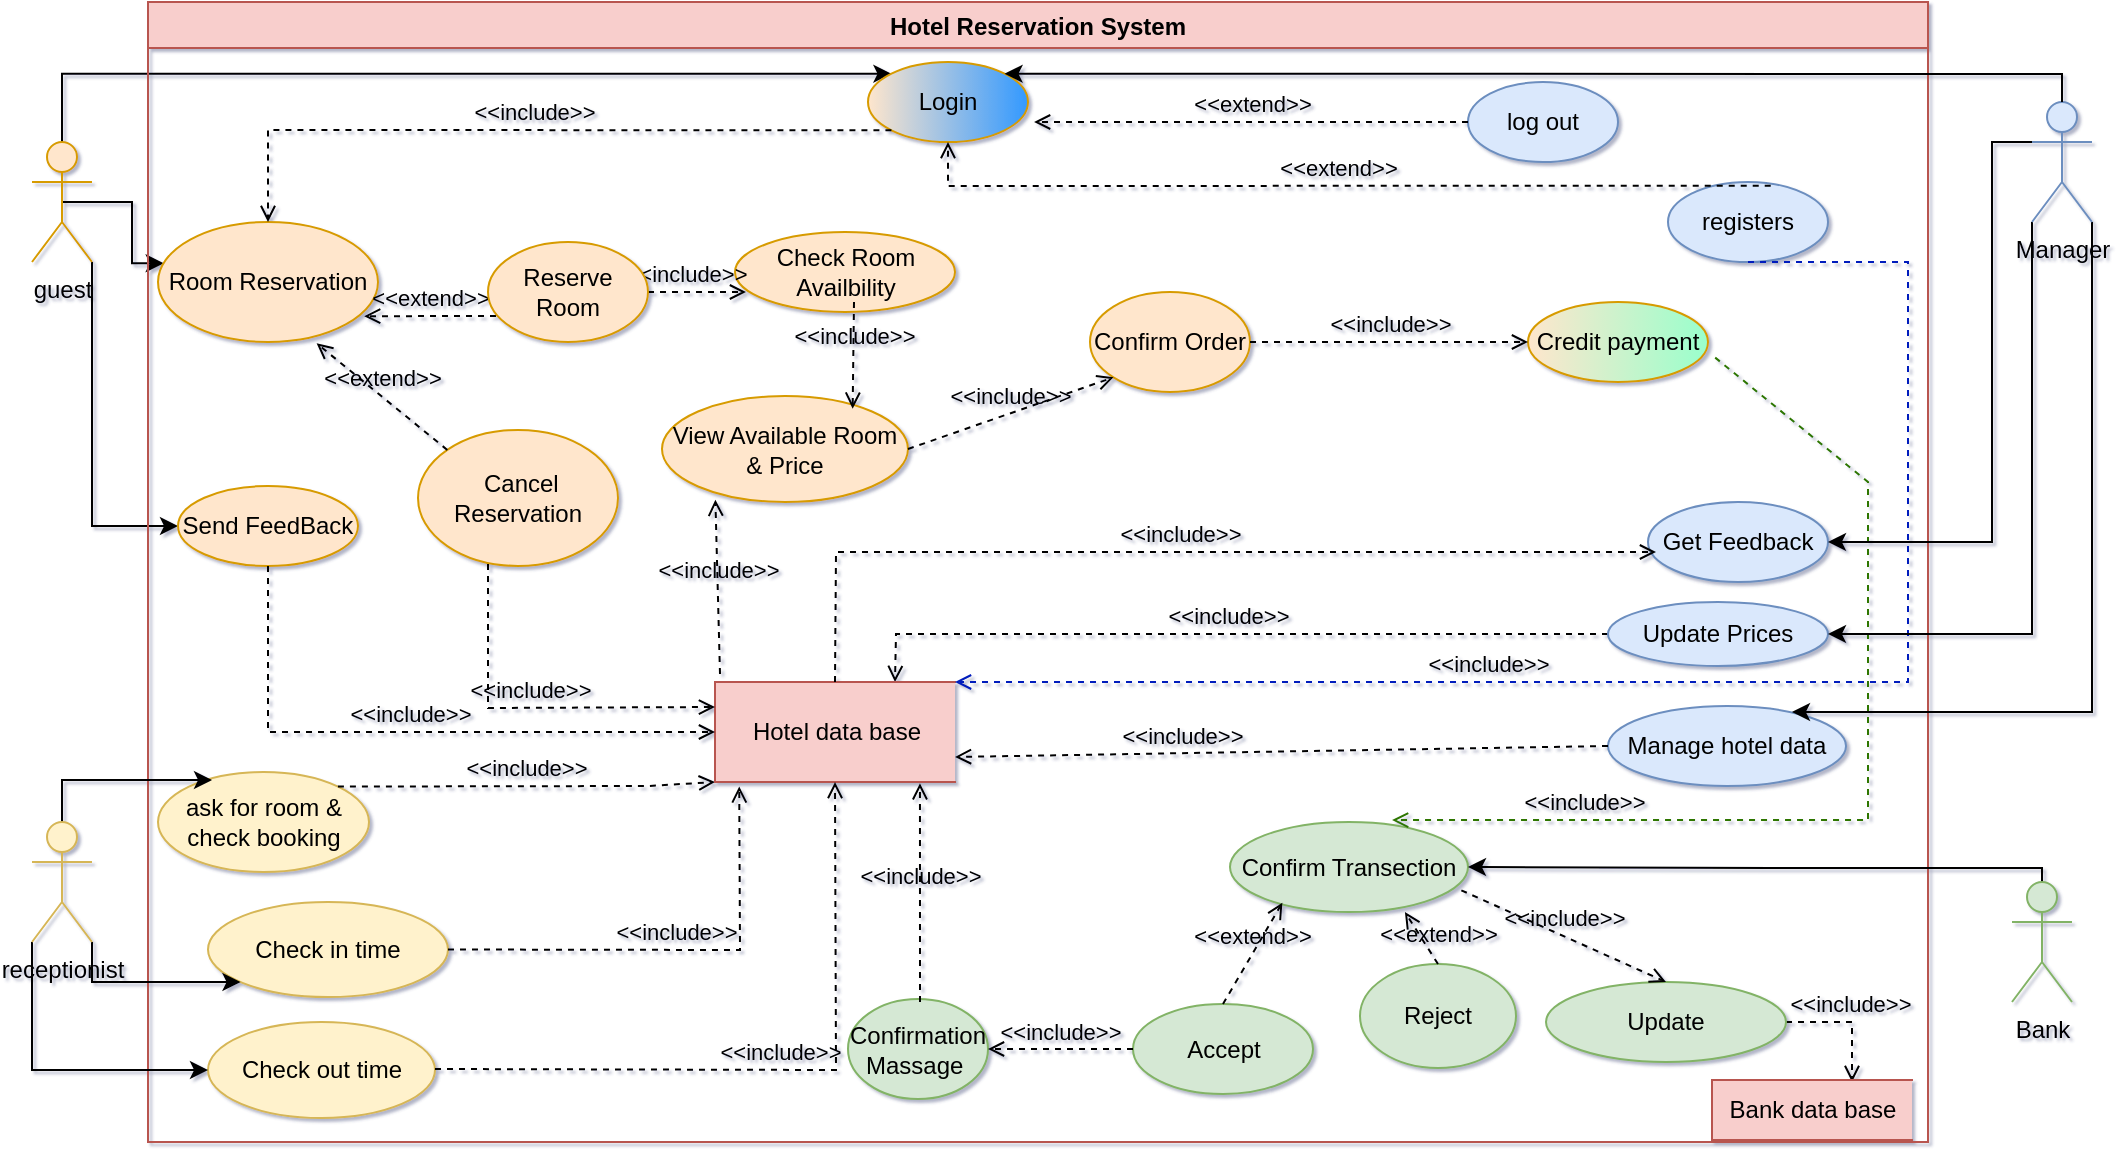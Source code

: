 <mxfile version="16.1.2" type="github">
  <diagram id="2-V__d1XPRfBeipLiVIh" name="Page-1">
    <mxGraphModel dx="1021" dy="967" grid="0" gridSize="10" guides="1" tooltips="1" connect="1" arrows="1" fold="1" page="0" pageScale="1" pageWidth="850" pageHeight="1100" math="0" shadow="1">
      <root>
        <mxCell id="0" />
        <mxCell id="1" parent="0" />
        <mxCell id="g6fRVF89N0frr8c6gZ4i-14" style="edgeStyle=orthogonalEdgeStyle;rounded=0;jumpSize=6;orthogonalLoop=1;jettySize=auto;html=1;exitX=0.5;exitY=0.5;exitDx=0;exitDy=0;exitPerimeter=0;entryX=0.026;entryY=0.344;entryDx=0;entryDy=0;entryPerimeter=0;endSize=6;strokeWidth=1;" parent="1" source="XcRsSz3dHbmi5cUPa2XA-1" target="XcRsSz3dHbmi5cUPa2XA-9" edge="1">
          <mxGeometry relative="1" as="geometry" />
        </mxCell>
        <mxCell id="WZFf5T6H3l5eF_3KUhfD-8" style="edgeStyle=orthogonalEdgeStyle;rounded=0;orthogonalLoop=1;jettySize=auto;html=1;exitX=1;exitY=1;exitDx=0;exitDy=0;exitPerimeter=0;entryX=0;entryY=0.5;entryDx=0;entryDy=0;" parent="1" source="XcRsSz3dHbmi5cUPa2XA-1" target="MNG2Wnu7vpZ2kROJvoPU-10" edge="1">
          <mxGeometry relative="1" as="geometry" />
        </mxCell>
        <mxCell id="M_COvaCvX46usvArkKA6-1" style="edgeStyle=orthogonalEdgeStyle;rounded=0;orthogonalLoop=1;jettySize=auto;html=1;exitX=0.5;exitY=0;exitDx=0;exitDy=0;exitPerimeter=0;entryX=0;entryY=0;entryDx=0;entryDy=0;" parent="1" source="XcRsSz3dHbmi5cUPa2XA-1" target="XcRsSz3dHbmi5cUPa2XA-4" edge="1">
          <mxGeometry relative="1" as="geometry" />
        </mxCell>
        <mxCell id="XcRsSz3dHbmi5cUPa2XA-1" value="guest" style="shape=umlActor;verticalLabelPosition=bottom;verticalAlign=top;html=1;outlineConnect=0;fillColor=#ffe6cc;strokeColor=#d79b00;" parent="1" vertex="1">
          <mxGeometry x="120" y="-60" width="30" height="60" as="geometry" />
        </mxCell>
        <mxCell id="XcRsSz3dHbmi5cUPa2XA-2" value="Hotel Reservation System" style="swimlane;fillColor=#f8cecc;strokeColor=#b85450;" parent="1" vertex="1">
          <mxGeometry x="178" y="-130" width="890" height="570" as="geometry">
            <mxRectangle x="200" y="-140" width="180" height="23" as="alternateBounds" />
          </mxGeometry>
        </mxCell>
        <mxCell id="MNG2Wnu7vpZ2kROJvoPU-4" value="&amp;lt;&amp;lt;include&amp;gt;&amp;gt;" style="html=1;verticalAlign=bottom;labelBackgroundColor=none;endArrow=open;endFill=0;dashed=1;rounded=0;exitX=0;exitY=0.5;exitDx=0;exitDy=0;entryX=0.75;entryY=0;entryDx=0;entryDy=0;" parent="XcRsSz3dHbmi5cUPa2XA-2" source="MNG2Wnu7vpZ2kROJvoPU-2" target="g6fRVF89N0frr8c6gZ4i-6" edge="1">
          <mxGeometry width="160" relative="1" as="geometry">
            <mxPoint x="370" y="290" as="sourcePoint" />
            <mxPoint x="410" y="270" as="targetPoint" />
            <Array as="points">
              <mxPoint x="374" y="316" />
            </Array>
          </mxGeometry>
        </mxCell>
        <mxCell id="XcRsSz3dHbmi5cUPa2XA-4" value="Login" style="ellipse;whiteSpace=wrap;html=1;gradientDirection=east;fillColor=#ffe6cc;strokeColor=#d79b00;gradientColor=#3399FF;" parent="XcRsSz3dHbmi5cUPa2XA-2" vertex="1">
          <mxGeometry x="360" y="30" width="80" height="40" as="geometry" />
        </mxCell>
        <mxCell id="XcRsSz3dHbmi5cUPa2XA-7" value="Check Room Availbility" style="ellipse;whiteSpace=wrap;html=1;fillColor=#ffe6cc;strokeColor=#d79b00;" parent="XcRsSz3dHbmi5cUPa2XA-2" vertex="1">
          <mxGeometry x="293.5" y="115" width="110" height="40" as="geometry" />
        </mxCell>
        <mxCell id="XcRsSz3dHbmi5cUPa2XA-9" value="Room Reservation" style="ellipse;whiteSpace=wrap;html=1;fillColor=#ffe6cc;strokeColor=#d79b00;" parent="XcRsSz3dHbmi5cUPa2XA-2" vertex="1">
          <mxGeometry x="5" y="110" width="110" height="60" as="geometry" />
        </mxCell>
        <mxCell id="Sf3XW1H4hBjx1v4OMdXL-1" value="Manage hotel data" style="ellipse;whiteSpace=wrap;html=1;fillColor=#dae8fc;strokeColor=#6c8ebf;" parent="XcRsSz3dHbmi5cUPa2XA-2" vertex="1">
          <mxGeometry x="730" y="352" width="119" height="40" as="geometry" />
        </mxCell>
        <mxCell id="Sf3XW1H4hBjx1v4OMdXL-6" value="ask for room &amp;amp; check booking" style="ellipse;whiteSpace=wrap;html=1;fillColor=#fff2cc;strokeColor=#d6b656;" parent="XcRsSz3dHbmi5cUPa2XA-2" vertex="1">
          <mxGeometry x="5" y="385" width="105.5" height="50" as="geometry" />
        </mxCell>
        <mxCell id="Sf3XW1H4hBjx1v4OMdXL-7" value="Check in time" style="ellipse;whiteSpace=wrap;html=1;fillColor=#fff2cc;strokeColor=#d6b656;" parent="XcRsSz3dHbmi5cUPa2XA-2" vertex="1">
          <mxGeometry x="30" y="450" width="120" height="47.5" as="geometry" />
        </mxCell>
        <mxCell id="Sf3XW1H4hBjx1v4OMdXL-8" value="Confirm Transection" style="ellipse;whiteSpace=wrap;html=1;fillColor=#d5e8d4;strokeColor=#82b366;" parent="XcRsSz3dHbmi5cUPa2XA-2" vertex="1">
          <mxGeometry x="541" y="410" width="119" height="45" as="geometry" />
        </mxCell>
        <mxCell id="_IYdy7Do-wZ9eUBrCJ6A-9" value="View Available Room &amp;amp; Price" style="ellipse;whiteSpace=wrap;html=1;fillColor=#ffe6cc;strokeColor=#d79b00;" parent="XcRsSz3dHbmi5cUPa2XA-2" vertex="1">
          <mxGeometry x="257" y="197" width="123" height="53" as="geometry" />
        </mxCell>
        <mxCell id="_IYdy7Do-wZ9eUBrCJ6A-16" value="Accept" style="ellipse;whiteSpace=wrap;html=1;fillColor=#d5e8d4;strokeColor=#82b366;" parent="XcRsSz3dHbmi5cUPa2XA-2" vertex="1">
          <mxGeometry x="492.5" y="501" width="90" height="45" as="geometry" />
        </mxCell>
        <mxCell id="_IYdy7Do-wZ9eUBrCJ6A-17" value="Reject" style="ellipse;whiteSpace=wrap;html=1;fillColor=#d5e8d4;strokeColor=#82b366;" parent="XcRsSz3dHbmi5cUPa2XA-2" vertex="1">
          <mxGeometry x="606" y="481" width="78" height="52" as="geometry" />
        </mxCell>
        <mxCell id="_IYdy7Do-wZ9eUBrCJ6A-19" value="&amp;lt;&amp;lt;include&amp;gt;&amp;gt;" style="html=1;verticalAlign=bottom;labelBackgroundColor=none;endArrow=open;endFill=0;dashed=1;rounded=0;exitX=1;exitY=0.5;exitDx=0;exitDy=0;" parent="XcRsSz3dHbmi5cUPa2XA-2" source="_IYdy7Do-wZ9eUBrCJ6A-22" edge="1">
          <mxGeometry width="160" relative="1" as="geometry">
            <mxPoint x="852" y="540" as="sourcePoint" />
            <mxPoint x="852" y="540" as="targetPoint" />
            <Array as="points">
              <mxPoint x="852" y="510" />
            </Array>
          </mxGeometry>
        </mxCell>
        <mxCell id="_IYdy7Do-wZ9eUBrCJ6A-20" value="&amp;lt;&amp;lt;extend&amp;gt;&amp;gt;" style="html=1;verticalAlign=bottom;labelBackgroundColor=none;endArrow=open;endFill=0;dashed=1;rounded=0;entryX=0.22;entryY=0.897;entryDx=0;entryDy=0;exitX=0.5;exitY=0;exitDx=0;exitDy=0;entryPerimeter=0;" parent="XcRsSz3dHbmi5cUPa2XA-2" source="_IYdy7Do-wZ9eUBrCJ6A-16" target="Sf3XW1H4hBjx1v4OMdXL-8" edge="1">
          <mxGeometry width="160" relative="1" as="geometry">
            <mxPoint x="-90" y="272.5" as="sourcePoint" />
            <mxPoint x="-173.285" y="226.688" as="targetPoint" />
            <Array as="points" />
          </mxGeometry>
        </mxCell>
        <mxCell id="_IYdy7Do-wZ9eUBrCJ6A-21" value="&amp;lt;&amp;lt;extend&amp;gt;&amp;gt;" style="html=1;verticalAlign=bottom;labelBackgroundColor=none;endArrow=open;endFill=0;dashed=1;rounded=0;entryX=0.735;entryY=1.001;entryDx=0;entryDy=0;exitX=0.5;exitY=0;exitDx=0;exitDy=0;entryPerimeter=0;" parent="XcRsSz3dHbmi5cUPa2XA-2" source="_IYdy7Do-wZ9eUBrCJ6A-17" target="Sf3XW1H4hBjx1v4OMdXL-8" edge="1">
          <mxGeometry x="-0.671" y="-3" width="160" relative="1" as="geometry">
            <mxPoint x="479" y="341.5" as="sourcePoint" />
            <mxPoint x="398.53" y="275.949" as="targetPoint" />
            <mxPoint as="offset" />
          </mxGeometry>
        </mxCell>
        <mxCell id="_IYdy7Do-wZ9eUBrCJ6A-22" value="Update" style="ellipse;whiteSpace=wrap;html=1;fillColor=#d5e8d4;strokeColor=#82b366;" parent="XcRsSz3dHbmi5cUPa2XA-2" vertex="1">
          <mxGeometry x="699" y="490" width="120" height="40" as="geometry" />
        </mxCell>
        <mxCell id="_IYdy7Do-wZ9eUBrCJ6A-26" value="&amp;lt;&amp;lt;include&amp;gt;&amp;gt;" style="html=1;verticalAlign=bottom;labelBackgroundColor=none;endArrow=open;endFill=0;dashed=1;rounded=0;entryX=0.5;entryY=0;entryDx=0;entryDy=0;endSize=6;jumpSize=6;strokeWidth=1;exitX=0;exitY=1;exitDx=0;exitDy=0;" parent="XcRsSz3dHbmi5cUPa2XA-2" source="XcRsSz3dHbmi5cUPa2XA-4" target="XcRsSz3dHbmi5cUPa2XA-9" edge="1">
          <mxGeometry width="160" relative="1" as="geometry">
            <mxPoint x="355" y="70" as="sourcePoint" />
            <mxPoint x="350" y="130" as="targetPoint" />
            <Array as="points">
              <mxPoint x="60" y="64" />
            </Array>
          </mxGeometry>
        </mxCell>
        <mxCell id="_IYdy7Do-wZ9eUBrCJ6A-32" value="&amp;lt;&amp;lt;include&amp;gt;&amp;gt;" style="html=1;verticalAlign=bottom;labelBackgroundColor=none;endArrow=open;endFill=0;dashed=1;rounded=0;entryX=0.775;entryY=0.12;entryDx=0;entryDy=0;entryPerimeter=0;" parent="XcRsSz3dHbmi5cUPa2XA-2" target="_IYdy7Do-wZ9eUBrCJ6A-9" edge="1">
          <mxGeometry width="160" relative="1" as="geometry">
            <mxPoint x="353" y="150" as="sourcePoint" />
            <mxPoint x="360" y="140" as="targetPoint" />
            <Array as="points" />
          </mxGeometry>
        </mxCell>
        <mxCell id="_IYdy7Do-wZ9eUBrCJ6A-70" value="&amp;lt;&amp;lt;include&amp;gt;&amp;gt;" style="html=1;verticalAlign=bottom;labelBackgroundColor=none;endArrow=open;endFill=0;dashed=1;rounded=0;exitX=1;exitY=0;exitDx=0;exitDy=0;entryX=0;entryY=1;entryDx=0;entryDy=0;" parent="XcRsSz3dHbmi5cUPa2XA-2" source="Sf3XW1H4hBjx1v4OMdXL-6" target="g6fRVF89N0frr8c6gZ4i-6" edge="1">
          <mxGeometry width="160" relative="1" as="geometry">
            <mxPoint x="161.25" y="477.5" as="sourcePoint" />
            <mxPoint x="309.04" y="223.28" as="targetPoint" />
            <Array as="points">
              <mxPoint x="250" y="392" />
            </Array>
          </mxGeometry>
        </mxCell>
        <mxCell id="_IYdy7Do-wZ9eUBrCJ6A-74" value="Confirmation Massage&amp;nbsp;" style="ellipse;whiteSpace=wrap;html=1;fillColor=#d5e8d4;strokeColor=#82b366;" parent="XcRsSz3dHbmi5cUPa2XA-2" vertex="1">
          <mxGeometry x="350" y="498.5" width="70" height="50" as="geometry" />
        </mxCell>
        <mxCell id="_IYdy7Do-wZ9eUBrCJ6A-76" value="&amp;lt;&amp;lt;include&amp;gt;&amp;gt;" style="html=1;verticalAlign=bottom;labelBackgroundColor=none;endArrow=open;endFill=0;dashed=1;rounded=0;entryX=1;entryY=0.5;entryDx=0;entryDy=0;" parent="XcRsSz3dHbmi5cUPa2XA-2" source="_IYdy7Do-wZ9eUBrCJ6A-16" target="_IYdy7Do-wZ9eUBrCJ6A-74" edge="1">
          <mxGeometry width="160" relative="1" as="geometry">
            <mxPoint x="872.0" y="350" as="sourcePoint" />
            <mxPoint x="440" y="530" as="targetPoint" />
          </mxGeometry>
        </mxCell>
        <mxCell id="_IYdy7Do-wZ9eUBrCJ6A-33" value="&amp;lt;&amp;lt;include&amp;gt;&amp;gt;" style="html=1;verticalAlign=bottom;labelBackgroundColor=none;endArrow=open;endFill=0;dashed=1;rounded=0;exitX=1;exitY=0.5;exitDx=0;exitDy=0;entryX=0.101;entryY=1.044;entryDx=0;entryDy=0;entryPerimeter=0;" parent="XcRsSz3dHbmi5cUPa2XA-2" source="Sf3XW1H4hBjx1v4OMdXL-7" target="g6fRVF89N0frr8c6gZ4i-6" edge="1">
          <mxGeometry width="160" relative="1" as="geometry">
            <mxPoint x="261.95" y="150.64" as="sourcePoint" />
            <mxPoint x="340" y="230" as="targetPoint" />
            <Array as="points">
              <mxPoint x="296" y="474" />
            </Array>
          </mxGeometry>
        </mxCell>
        <mxCell id="_IYdy7Do-wZ9eUBrCJ6A-78" value="&amp;lt;&amp;lt;include&amp;gt;&amp;gt;" style="html=1;verticalAlign=bottom;labelBackgroundColor=none;endArrow=open;endFill=0;dashed=1;rounded=0;entryX=1;entryY=0.75;entryDx=0;entryDy=0;exitX=0;exitY=0.5;exitDx=0;exitDy=0;" parent="XcRsSz3dHbmi5cUPa2XA-2" source="Sf3XW1H4hBjx1v4OMdXL-1" edge="1">
          <mxGeometry x="0.306" width="160" relative="1" as="geometry">
            <mxPoint x="730" y="370" as="sourcePoint" />
            <mxPoint x="403.5" y="377.5" as="targetPoint" />
            <Array as="points" />
            <mxPoint as="offset" />
          </mxGeometry>
        </mxCell>
        <mxCell id="vngWo0SiOwcMVRFuQw_g-2" value="&amp;nbsp;Cancel Reservation" style="ellipse;whiteSpace=wrap;html=1;fillColor=#ffe6cc;strokeColor=#d79b00;" parent="XcRsSz3dHbmi5cUPa2XA-2" vertex="1">
          <mxGeometry x="135" y="214" width="100" height="68" as="geometry" />
        </mxCell>
        <mxCell id="vngWo0SiOwcMVRFuQw_g-3" value="&amp;lt;&amp;lt;extend&amp;gt;&amp;gt;" style="html=1;verticalAlign=bottom;labelBackgroundColor=none;endArrow=open;endFill=0;dashed=1;rounded=0;entryX=0.937;entryY=0.785;entryDx=0;entryDy=0;exitX=0.05;exitY=0.74;exitDx=0;exitDy=0;entryPerimeter=0;exitPerimeter=0;" parent="XcRsSz3dHbmi5cUPa2XA-2" source="vngWo0SiOwcMVRFuQw_g-1" target="XcRsSz3dHbmi5cUPa2XA-9" edge="1">
          <mxGeometry width="160" relative="1" as="geometry">
            <mxPoint x="20.0" y="226.25" as="sourcePoint" />
            <mxPoint x="36.039" y="151.175" as="targetPoint" />
            <Array as="points" />
          </mxGeometry>
        </mxCell>
        <mxCell id="vngWo0SiOwcMVRFuQw_g-4" value="&amp;lt;&amp;lt;extend&amp;gt;&amp;gt;" style="html=1;verticalAlign=bottom;labelBackgroundColor=none;endArrow=open;endFill=0;dashed=1;rounded=0;entryX=0.721;entryY=1.011;entryDx=0;entryDy=0;exitX=0;exitY=0;exitDx=0;exitDy=0;entryPerimeter=0;" parent="XcRsSz3dHbmi5cUPa2XA-2" source="vngWo0SiOwcMVRFuQw_g-2" target="XcRsSz3dHbmi5cUPa2XA-9" edge="1">
          <mxGeometry width="160" relative="1" as="geometry">
            <mxPoint x="30.0" y="236.25" as="sourcePoint" />
            <mxPoint x="46.039" y="161.175" as="targetPoint" />
          </mxGeometry>
        </mxCell>
        <mxCell id="vngWo0SiOwcMVRFuQw_g-6" value="&amp;lt;&amp;lt;include&amp;gt;&amp;gt;" style="html=1;verticalAlign=bottom;labelBackgroundColor=none;endArrow=open;endFill=0;dashed=1;rounded=0;startArrow=none;" parent="XcRsSz3dHbmi5cUPa2XA-2" source="vngWo0SiOwcMVRFuQw_g-1" edge="1">
          <mxGeometry x="-0.222" width="160" relative="1" as="geometry">
            <mxPoint x="220" y="155" as="sourcePoint" />
            <mxPoint x="299" y="145" as="targetPoint" />
            <Array as="points" />
            <mxPoint as="offset" />
          </mxGeometry>
        </mxCell>
        <mxCell id="vngWo0SiOwcMVRFuQw_g-7" value="&amp;lt;&amp;lt;include&amp;gt;&amp;gt;" style="html=1;verticalAlign=bottom;labelBackgroundColor=none;endArrow=open;endFill=0;dashed=1;rounded=0;entryX=0.854;entryY=1.013;entryDx=0;entryDy=0;entryPerimeter=0;" parent="XcRsSz3dHbmi5cUPa2XA-2" target="g6fRVF89N0frr8c6gZ4i-6" edge="1">
          <mxGeometry width="160" relative="1" as="geometry">
            <mxPoint x="386" y="500" as="sourcePoint" />
            <mxPoint x="430" y="230" as="targetPoint" />
            <Array as="points" />
          </mxGeometry>
        </mxCell>
        <mxCell id="g6fRVF89N0frr8c6gZ4i-6" value="Hotel data base" style="html=1;dashed=0;whitespace=wrap;shape=partialRectangle;right=0;fillColor=#f8cecc;strokeColor=#b85450;" parent="XcRsSz3dHbmi5cUPa2XA-2" vertex="1">
          <mxGeometry x="283.5" y="340" width="120" height="50" as="geometry" />
        </mxCell>
        <mxCell id="g6fRVF89N0frr8c6gZ4i-7" value="Bank data base" style="html=1;dashed=0;whitespace=wrap;shape=partialRectangle;right=0;fillColor=#f8cecc;strokeColor=#b85450;" parent="XcRsSz3dHbmi5cUPa2XA-2" vertex="1">
          <mxGeometry x="782" y="539" width="100" height="30" as="geometry" />
        </mxCell>
        <mxCell id="g6fRVF89N0frr8c6gZ4i-10" value="log out" style="ellipse;whiteSpace=wrap;html=1;fillColor=#dae8fc;strokeColor=#6c8ebf;" parent="XcRsSz3dHbmi5cUPa2XA-2" vertex="1">
          <mxGeometry x="660" y="40" width="75" height="40" as="geometry" />
        </mxCell>
        <mxCell id="g6fRVF89N0frr8c6gZ4i-9" value="&amp;lt;&amp;lt;extend&amp;gt;&amp;gt;" style="html=1;verticalAlign=bottom;labelBackgroundColor=none;endArrow=open;endFill=0;dashed=1;rounded=0;exitX=0;exitY=0.5;exitDx=0;exitDy=0;entryX=1.038;entryY=0.75;entryDx=0;entryDy=0;entryPerimeter=0;" parent="XcRsSz3dHbmi5cUPa2XA-2" source="g6fRVF89N0frr8c6gZ4i-10" target="XcRsSz3dHbmi5cUPa2XA-4" edge="1">
          <mxGeometry width="160" relative="1" as="geometry">
            <mxPoint x="480" y="90" as="sourcePoint" />
            <mxPoint x="420" y="70" as="targetPoint" />
          </mxGeometry>
        </mxCell>
        <mxCell id="g6fRVF89N0frr8c6gZ4i-11" value="registers" style="ellipse;whiteSpace=wrap;html=1;fillColor=#dae8fc;strokeColor=#6c8ebf;" parent="XcRsSz3dHbmi5cUPa2XA-2" vertex="1">
          <mxGeometry x="760" y="90" width="80" height="40" as="geometry" />
        </mxCell>
        <mxCell id="g6fRVF89N0frr8c6gZ4i-13" value="&amp;lt;&amp;lt;extend&amp;gt;&amp;gt;" style="html=1;verticalAlign=bottom;labelBackgroundColor=none;endArrow=open;endFill=0;dashed=1;rounded=0;exitX=0.642;exitY=0.046;exitDx=0;exitDy=0;entryX=0.5;entryY=1;entryDx=0;entryDy=0;exitPerimeter=0;" parent="XcRsSz3dHbmi5cUPa2XA-2" source="g6fRVF89N0frr8c6gZ4i-11" target="XcRsSz3dHbmi5cUPa2XA-4" edge="1">
          <mxGeometry width="160" relative="1" as="geometry">
            <mxPoint x="430.0" y="170" as="sourcePoint" />
            <mxPoint x="430" y="80" as="targetPoint" />
            <Array as="points">
              <mxPoint x="400" y="92" />
            </Array>
          </mxGeometry>
        </mxCell>
        <mxCell id="g6fRVF89N0frr8c6gZ4i-15" value="&amp;lt;&amp;lt;include&amp;gt;&amp;gt;" style="html=1;verticalAlign=bottom;labelBackgroundColor=none;endArrow=open;endFill=0;dashed=1;rounded=0;exitX=0.5;exitY=1;exitDx=0;exitDy=0;fillColor=#0050ef;strokeColor=#001DBC;entryX=1;entryY=0;entryDx=0;entryDy=0;" parent="XcRsSz3dHbmi5cUPa2XA-2" source="g6fRVF89N0frr8c6gZ4i-11" edge="1" target="g6fRVF89N0frr8c6gZ4i-6">
          <mxGeometry x="0.306" width="160" relative="1" as="geometry">
            <mxPoint x="780" y="140" as="sourcePoint" />
            <mxPoint x="410" y="340" as="targetPoint" />
            <Array as="points">
              <mxPoint x="820" y="130" />
              <mxPoint x="880" y="130" />
              <mxPoint x="880" y="340" />
            </Array>
            <mxPoint as="offset" />
          </mxGeometry>
        </mxCell>
        <mxCell id="MNG2Wnu7vpZ2kROJvoPU-2" value="Update Prices" style="ellipse;whiteSpace=wrap;html=1;fillColor=#dae8fc;strokeColor=#6c8ebf;" parent="XcRsSz3dHbmi5cUPa2XA-2" vertex="1">
          <mxGeometry x="730" y="300" width="110" height="32" as="geometry" />
        </mxCell>
        <mxCell id="MNG2Wnu7vpZ2kROJvoPU-6" value="Credit payment" style="ellipse;whiteSpace=wrap;html=1;fillColor=#ffe6cc;strokeColor=#d79b00;gradientColor=#99FFCC;gradientDirection=east;" parent="XcRsSz3dHbmi5cUPa2XA-2" vertex="1">
          <mxGeometry x="690" y="150" width="90" height="40" as="geometry" />
        </mxCell>
        <mxCell id="WZFf5T6H3l5eF_3KUhfD-1" value="Confirm Order" style="ellipse;whiteSpace=wrap;html=1;fillColor=#ffe6cc;strokeColor=#d79b00;" parent="XcRsSz3dHbmi5cUPa2XA-2" vertex="1">
          <mxGeometry x="471" y="145" width="80" height="50" as="geometry" />
        </mxCell>
        <mxCell id="WZFf5T6H3l5eF_3KUhfD-2" value="&amp;lt;&amp;lt;include&amp;gt;&amp;gt;" style="html=1;verticalAlign=bottom;labelBackgroundColor=none;endArrow=open;endFill=0;dashed=1;rounded=0;entryX=0;entryY=1;entryDx=0;entryDy=0;exitX=1;exitY=0.5;exitDx=0;exitDy=0;" parent="XcRsSz3dHbmi5cUPa2XA-2" source="_IYdy7Do-wZ9eUBrCJ6A-9" target="WZFf5T6H3l5eF_3KUhfD-1" edge="1">
          <mxGeometry width="160" relative="1" as="geometry">
            <mxPoint x="430" y="180" as="sourcePoint" />
            <mxPoint x="628" y="151.98" as="targetPoint" />
            <Array as="points" />
          </mxGeometry>
        </mxCell>
        <mxCell id="WZFf5T6H3l5eF_3KUhfD-3" value="&amp;lt;&amp;lt;include&amp;gt;&amp;gt;" style="html=1;verticalAlign=bottom;labelBackgroundColor=none;endArrow=open;endFill=0;dashed=1;rounded=0;entryX=0;entryY=0.5;entryDx=0;entryDy=0;" parent="XcRsSz3dHbmi5cUPa2XA-2" source="WZFf5T6H3l5eF_3KUhfD-1" target="MNG2Wnu7vpZ2kROJvoPU-6" edge="1">
          <mxGeometry width="160" relative="1" as="geometry">
            <mxPoint x="414.86" y="281.25" as="sourcePoint" />
            <mxPoint x="750" y="192" as="targetPoint" />
            <Array as="points" />
          </mxGeometry>
        </mxCell>
        <mxCell id="WZFf5T6H3l5eF_3KUhfD-4" value="&amp;lt;&amp;lt;include&amp;gt;&amp;gt;" style="html=1;verticalAlign=bottom;labelBackgroundColor=none;endArrow=open;endFill=0;dashed=1;rounded=0;exitX=1.04;exitY=0.695;exitDx=0;exitDy=0;entryX=0.681;entryY=-0.022;entryDx=0;entryDy=0;entryPerimeter=0;fillColor=#60a917;strokeColor=#2D7600;exitPerimeter=0;" parent="XcRsSz3dHbmi5cUPa2XA-2" source="MNG2Wnu7vpZ2kROJvoPU-6" target="Sf3XW1H4hBjx1v4OMdXL-8" edge="1">
          <mxGeometry x="0.621" width="160" relative="1" as="geometry">
            <mxPoint x="639" y="240" as="sourcePoint" />
            <mxPoint x="648" y="171.98" as="targetPoint" />
            <Array as="points">
              <mxPoint x="860" y="240" />
              <mxPoint x="860" y="409" />
            </Array>
            <mxPoint as="offset" />
          </mxGeometry>
        </mxCell>
        <mxCell id="vngWo0SiOwcMVRFuQw_g-1" value="Reserve Room" style="ellipse;whiteSpace=wrap;html=1;fillColor=#ffe6cc;strokeColor=#d79b00;" parent="XcRsSz3dHbmi5cUPa2XA-2" vertex="1">
          <mxGeometry x="170" y="120" width="80" height="50" as="geometry" />
        </mxCell>
        <mxCell id="vngWo0SiOwcMVRFuQw_g-5" value="&amp;lt;&amp;lt;include&amp;gt;&amp;gt;" style="html=1;verticalAlign=bottom;labelBackgroundColor=none;endArrow=open;endFill=0;dashed=1;rounded=0;entryX=0;entryY=0.25;entryDx=0;entryDy=0;startArrow=none;exitX=0.35;exitY=0.985;exitDx=0;exitDy=0;exitPerimeter=0;" parent="XcRsSz3dHbmi5cUPa2XA-2" source="vngWo0SiOwcMVRFuQw_g-2" target="g6fRVF89N0frr8c6gZ4i-6" edge="1">
          <mxGeometry width="160" relative="1" as="geometry">
            <mxPoint x="170" y="290" as="sourcePoint" />
            <mxPoint x="290" y="360" as="targetPoint" />
            <Array as="points">
              <mxPoint x="170" y="353" />
            </Array>
          </mxGeometry>
        </mxCell>
        <mxCell id="MNG2Wnu7vpZ2kROJvoPU-10" value="Send FeedBack" style="ellipse;whiteSpace=wrap;html=1;fillColor=#ffe6cc;strokeColor=#d79b00;" parent="XcRsSz3dHbmi5cUPa2XA-2" vertex="1">
          <mxGeometry x="15" y="242" width="90" height="40" as="geometry" />
        </mxCell>
        <mxCell id="WZFf5T6H3l5eF_3KUhfD-9" value="&amp;lt;&amp;lt;include&amp;gt;&amp;gt;" style="html=1;verticalAlign=bottom;labelBackgroundColor=none;endArrow=open;endFill=0;dashed=1;rounded=0;exitX=0.5;exitY=1;exitDx=0;exitDy=0;entryX=0;entryY=0.5;entryDx=0;entryDy=0;startArrow=none;" parent="XcRsSz3dHbmi5cUPa2XA-2" source="MNG2Wnu7vpZ2kROJvoPU-10" target="g6fRVF89N0frr8c6gZ4i-6" edge="1">
          <mxGeometry width="160" relative="1" as="geometry">
            <mxPoint x="181" y="289.008" as="sourcePoint" />
            <mxPoint x="293.5" y="362.5" as="targetPoint" />
            <Array as="points">
              <mxPoint x="60" y="365" />
            </Array>
          </mxGeometry>
        </mxCell>
        <mxCell id="MNG2Wnu7vpZ2kROJvoPU-9" value="Get Feedback" style="ellipse;whiteSpace=wrap;html=1;fillColor=#dae8fc;strokeColor=#6c8ebf;" parent="XcRsSz3dHbmi5cUPa2XA-2" vertex="1">
          <mxGeometry x="750" y="250" width="90" height="40" as="geometry" />
        </mxCell>
        <mxCell id="5G63U3bGQChEz7zoIm1e-7" value="Check out time" style="ellipse;whiteSpace=wrap;html=1;fillColor=#fff2cc;strokeColor=#d6b656;" parent="XcRsSz3dHbmi5cUPa2XA-2" vertex="1">
          <mxGeometry x="30" y="510" width="113.5" height="48" as="geometry" />
        </mxCell>
        <mxCell id="5G63U3bGQChEz7zoIm1e-8" value="&amp;lt;&amp;lt;include&amp;gt;&amp;gt;" style="html=1;verticalAlign=bottom;labelBackgroundColor=none;endArrow=open;endFill=0;dashed=1;rounded=0;entryX=0.5;entryY=1;entryDx=0;entryDy=0;" parent="XcRsSz3dHbmi5cUPa2XA-2" target="g6fRVF89N0frr8c6gZ4i-6" edge="1">
          <mxGeometry width="160" relative="1" as="geometry">
            <mxPoint x="143.5" y="533.5" as="sourcePoint" />
            <mxPoint x="303.5" y="533.5" as="targetPoint" />
            <Array as="points">
              <mxPoint x="344" y="534" />
            </Array>
          </mxGeometry>
        </mxCell>
        <mxCell id="5G63U3bGQChEz7zoIm1e-13" value="&amp;lt;&amp;lt;include&amp;gt;&amp;gt;" style="html=1;verticalAlign=bottom;labelBackgroundColor=none;endArrow=open;endFill=0;dashed=1;rounded=0;entryX=0.217;entryY=0.978;entryDx=0;entryDy=0;entryPerimeter=0;" parent="XcRsSz3dHbmi5cUPa2XA-2" target="_IYdy7Do-wZ9eUBrCJ6A-9" edge="1">
          <mxGeometry width="160" relative="1" as="geometry">
            <mxPoint x="286" y="336" as="sourcePoint" />
            <mxPoint x="413" y="246" as="targetPoint" />
          </mxGeometry>
        </mxCell>
        <mxCell id="5G63U3bGQChEz7zoIm1e-14" value="&amp;lt;&amp;lt;include&amp;gt;&amp;gt;" style="html=1;verticalAlign=bottom;labelBackgroundColor=none;endArrow=open;endFill=0;dashed=1;rounded=0;entryX=0.5;entryY=0;entryDx=0;entryDy=0;exitX=0.972;exitY=0.759;exitDx=0;exitDy=0;exitPerimeter=0;" parent="XcRsSz3dHbmi5cUPa2XA-2" source="Sf3XW1H4hBjx1v4OMdXL-8" target="_IYdy7Do-wZ9eUBrCJ6A-22" edge="1">
          <mxGeometry width="160" relative="1" as="geometry">
            <mxPoint x="734" y="451" as="sourcePoint" />
            <mxPoint x="702" y="552" as="targetPoint" />
            <Array as="points" />
          </mxGeometry>
        </mxCell>
        <mxCell id="5G63U3bGQChEz7zoIm1e-15" value="&amp;lt;&amp;lt;include&amp;gt;&amp;gt;" style="html=1;verticalAlign=bottom;labelBackgroundColor=none;endArrow=open;endFill=0;dashed=1;rounded=0;exitX=0.5;exitY=0;exitDx=0;exitDy=0;" parent="XcRsSz3dHbmi5cUPa2XA-2" source="g6fRVF89N0frr8c6gZ4i-6" edge="1">
          <mxGeometry width="160" relative="1" as="geometry">
            <mxPoint x="337" y="327" as="sourcePoint" />
            <mxPoint x="754" y="275" as="targetPoint" />
            <Array as="points">
              <mxPoint x="344" y="275" />
            </Array>
          </mxGeometry>
        </mxCell>
        <mxCell id="Sf3XW1H4hBjx1v4OMdXL-10" style="edgeStyle=orthogonalEdgeStyle;rounded=0;orthogonalLoop=1;jettySize=auto;html=1;exitX=0.5;exitY=0;exitDx=0;exitDy=0;exitPerimeter=0;entryX=0.256;entryY=0.08;entryDx=0;entryDy=0;entryPerimeter=0;" parent="1" source="XcRsSz3dHbmi5cUPa2XA-3" target="Sf3XW1H4hBjx1v4OMdXL-6" edge="1">
          <mxGeometry relative="1" as="geometry">
            <Array as="points">
              <mxPoint x="135" y="259" />
            </Array>
            <mxPoint x="270" y="270" as="targetPoint" />
          </mxGeometry>
        </mxCell>
        <mxCell id="Sf3XW1H4hBjx1v4OMdXL-11" style="edgeStyle=orthogonalEdgeStyle;rounded=0;orthogonalLoop=1;jettySize=auto;html=1;exitX=1;exitY=1;exitDx=0;exitDy=0;exitPerimeter=0;" parent="1" source="XcRsSz3dHbmi5cUPa2XA-3" target="Sf3XW1H4hBjx1v4OMdXL-7" edge="1">
          <mxGeometry relative="1" as="geometry">
            <Array as="points">
              <mxPoint x="150" y="360" />
            </Array>
          </mxGeometry>
        </mxCell>
        <mxCell id="5G63U3bGQChEz7zoIm1e-5" style="edgeStyle=orthogonalEdgeStyle;rounded=0;orthogonalLoop=1;jettySize=auto;html=1;exitX=0;exitY=1;exitDx=0;exitDy=0;exitPerimeter=0;entryX=0;entryY=0.5;entryDx=0;entryDy=0;" parent="1" source="XcRsSz3dHbmi5cUPa2XA-3" target="5G63U3bGQChEz7zoIm1e-7" edge="1">
          <mxGeometry relative="1" as="geometry">
            <mxPoint x="160" y="410" as="targetPoint" />
          </mxGeometry>
        </mxCell>
        <mxCell id="XcRsSz3dHbmi5cUPa2XA-3" value="receptionist" style="shape=umlActor;verticalLabelPosition=bottom;verticalAlign=top;html=1;outlineConnect=0;fillColor=#fff2cc;strokeColor=#d6b656;" parent="1" vertex="1">
          <mxGeometry x="120" y="280" width="30" height="60" as="geometry" />
        </mxCell>
        <mxCell id="g6fRVF89N0frr8c6gZ4i-2" style="edgeStyle=orthogonalEdgeStyle;rounded=0;orthogonalLoop=1;jettySize=auto;html=1;exitX=0.5;exitY=0;exitDx=0;exitDy=0;exitPerimeter=0;entryX=1;entryY=0.5;entryDx=0;entryDy=0;" parent="1" source="XcRsSz3dHbmi5cUPa2XA-19" target="Sf3XW1H4hBjx1v4OMdXL-8" edge="1">
          <mxGeometry relative="1" as="geometry">
            <mxPoint x="1001.0" y="230" as="targetPoint" />
            <Array as="points">
              <mxPoint x="1125" y="303" />
              <mxPoint x="990" y="303" />
            </Array>
          </mxGeometry>
        </mxCell>
        <mxCell id="XcRsSz3dHbmi5cUPa2XA-19" value="Bank" style="shape=umlActor;verticalLabelPosition=bottom;verticalAlign=top;html=1;outlineConnect=0;fillColor=#d5e8d4;strokeColor=#82b366;" parent="1" vertex="1">
          <mxGeometry x="1110" y="310" width="30" height="60" as="geometry" />
        </mxCell>
        <mxCell id="g6fRVF89N0frr8c6gZ4i-8" style="edgeStyle=orthogonalEdgeStyle;rounded=0;orthogonalLoop=1;jettySize=auto;html=1;exitX=1;exitY=1;exitDx=0;exitDy=0;exitPerimeter=0;entryX=0.773;entryY=0.075;entryDx=0;entryDy=0;entryPerimeter=0;" parent="1" source="XcRsSz3dHbmi5cUPa2XA-22" target="Sf3XW1H4hBjx1v4OMdXL-1" edge="1">
          <mxGeometry relative="1" as="geometry">
            <Array as="points">
              <mxPoint x="1150" y="225" />
            </Array>
          </mxGeometry>
        </mxCell>
        <mxCell id="MNG2Wnu7vpZ2kROJvoPU-3" style="edgeStyle=orthogonalEdgeStyle;rounded=0;orthogonalLoop=1;jettySize=auto;html=1;exitX=0;exitY=1;exitDx=0;exitDy=0;exitPerimeter=0;entryX=1;entryY=0.5;entryDx=0;entryDy=0;" parent="1" source="XcRsSz3dHbmi5cUPa2XA-22" target="MNG2Wnu7vpZ2kROJvoPU-2" edge="1">
          <mxGeometry relative="1" as="geometry" />
        </mxCell>
        <mxCell id="5G63U3bGQChEz7zoIm1e-4" style="edgeStyle=orthogonalEdgeStyle;rounded=0;orthogonalLoop=1;jettySize=auto;html=1;exitX=0;exitY=0.333;exitDx=0;exitDy=0;exitPerimeter=0;entryX=1;entryY=0.5;entryDx=0;entryDy=0;" parent="1" source="XcRsSz3dHbmi5cUPa2XA-22" target="MNG2Wnu7vpZ2kROJvoPU-9" edge="1">
          <mxGeometry relative="1" as="geometry">
            <Array as="points">
              <mxPoint x="1100" y="-60" />
              <mxPoint x="1100" y="140" />
            </Array>
          </mxGeometry>
        </mxCell>
        <mxCell id="XcRsSz3dHbmi5cUPa2XA-22" value="Manager" style="shape=umlActor;verticalLabelPosition=bottom;verticalAlign=top;html=1;outlineConnect=0;fillColor=#dae8fc;strokeColor=#6c8ebf;" parent="1" vertex="1">
          <mxGeometry x="1120" y="-80" width="30" height="60" as="geometry" />
        </mxCell>
        <mxCell id="_IYdy7Do-wZ9eUBrCJ6A-79" value="" style="endArrow=classic;html=1;rounded=0;entryX=1;entryY=0;entryDx=0;entryDy=0;exitX=0.5;exitY=0;exitDx=0;exitDy=0;exitPerimeter=0;" parent="1" source="XcRsSz3dHbmi5cUPa2XA-22" target="XcRsSz3dHbmi5cUPa2XA-4" edge="1">
          <mxGeometry width="50" height="50" relative="1" as="geometry">
            <mxPoint x="1050" y="320" as="sourcePoint" />
            <mxPoint x="1059.0" y="-100" as="targetPoint" />
            <Array as="points">
              <mxPoint x="1135" y="-94" />
            </Array>
          </mxGeometry>
        </mxCell>
      </root>
    </mxGraphModel>
  </diagram>
</mxfile>
